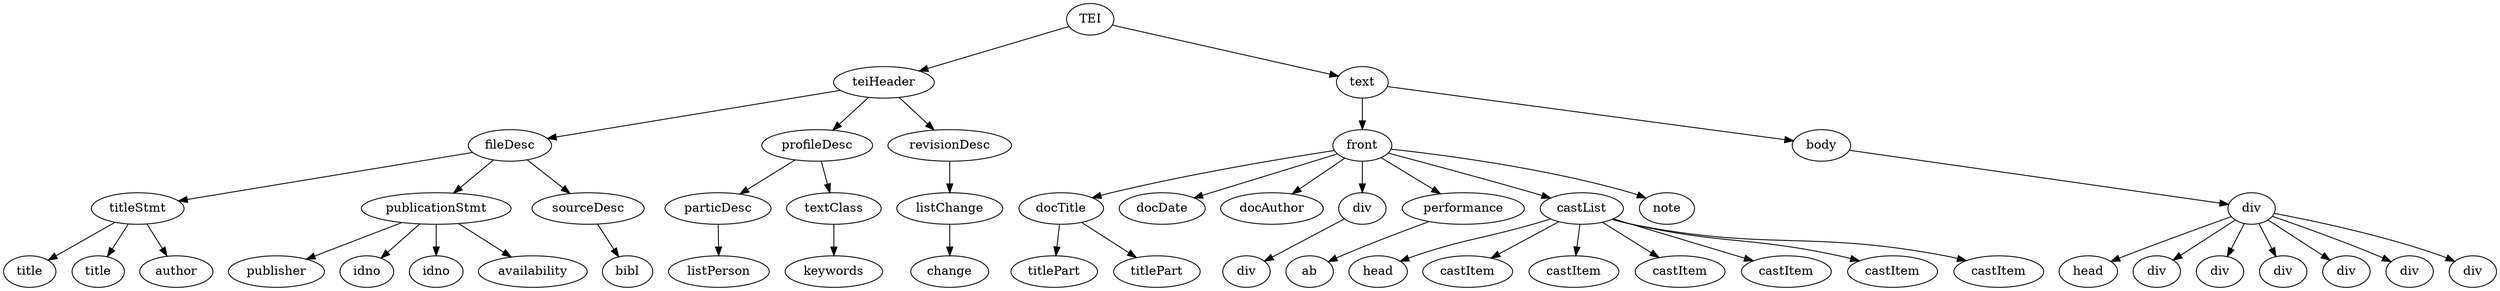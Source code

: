 digraph Tree {
	"t0" [label = "TEI"];
	"t1" [label = "teiHeader"];
	"t2" [label = "fileDesc"];
	"t3" [label = "titleStmt"];
	"t4" [label = "title"];
	"t5" [label = "title"];
	"t6" [label = "author"];
	"t7" [label = "publicationStmt"];
	"t8" [label = "publisher"];
	"t9" [label = "idno"];
	"t10" [label = "idno"];
	"t11" [label = "availability"];
	"t12" [label = "sourceDesc"];
	"t13" [label = "bibl"];
	"t14" [label = "profileDesc"];
	"t15" [label = "particDesc"];
	"t16" [label = "listPerson"];
	"t17" [label = "textClass"];
	"t18" [label = "keywords"];
	"t19" [label = "revisionDesc"];
	"t20" [label = "listChange"];
	"t21" [label = "change"];
	"t22" [label = "text"];
	"t23" [label = "front"];
	"t24" [label = "docTitle"];
	"t25" [label = "titlePart"];
	"t26" [label = "titlePart"];
	"t27" [label = "docDate"];
	"t28" [label = "docAuthor"];
	"t29" [label = "div"];
	"t30" [label = "div"];
	"t31" [label = "performance"];
	"t32" [label = "ab"];
	"t33" [label = "castList"];
	"t34" [label = "head"];
	"t35" [label = "castItem"];
	"t36" [label = "castItem"];
	"t37" [label = "castItem"];
	"t38" [label = "castItem"];
	"t39" [label = "castItem"];
	"t40" [label = "castItem"];
	"t41" [label = "note"];
	"t42" [label = "body"];
	"t43" [label = "div"];
	"t44" [label = "head"];
	"t45" [label = "div"];
	"t46" [label = "div"];
	"t47" [label = "div"];
	"t48" [label = "div"];
	"t49" [label = "div"];
	"t50" [label = "div"];
	"t0" -> "t1";
	"t1" -> "t2";
	"t2" -> "t3";
	"t3" -> "t4";
	"t3" -> "t5";
	"t3" -> "t6";
	"t2" -> "t7";
	"t7" -> "t8";
	"t7" -> "t9";
	"t7" -> "t10";
	"t7" -> "t11";
	"t2" -> "t12";
	"t12" -> "t13";
	"t1" -> "t14";
	"t14" -> "t15";
	"t15" -> "t16";
	"t14" -> "t17";
	"t17" -> "t18";
	"t1" -> "t19";
	"t19" -> "t20";
	"t20" -> "t21";
	"t0" -> "t22";
	"t22" -> "t23";
	"t23" -> "t24";
	"t24" -> "t25";
	"t24" -> "t26";
	"t23" -> "t27";
	"t23" -> "t28";
	"t23" -> "t29";
	"t29" -> "t30";
	"t23" -> "t31";
	"t31" -> "t32";
	"t23" -> "t33";
	"t33" -> "t34";
	"t33" -> "t35";
	"t33" -> "t36";
	"t33" -> "t37";
	"t33" -> "t38";
	"t33" -> "t39";
	"t33" -> "t40";
	"t23" -> "t41";
	"t22" -> "t42";
	"t42" -> "t43";
	"t43" -> "t44";
	"t43" -> "t45";
	"t43" -> "t46";
	"t43" -> "t47";
	"t43" -> "t48";
	"t43" -> "t49";
	"t43" -> "t50";
}
